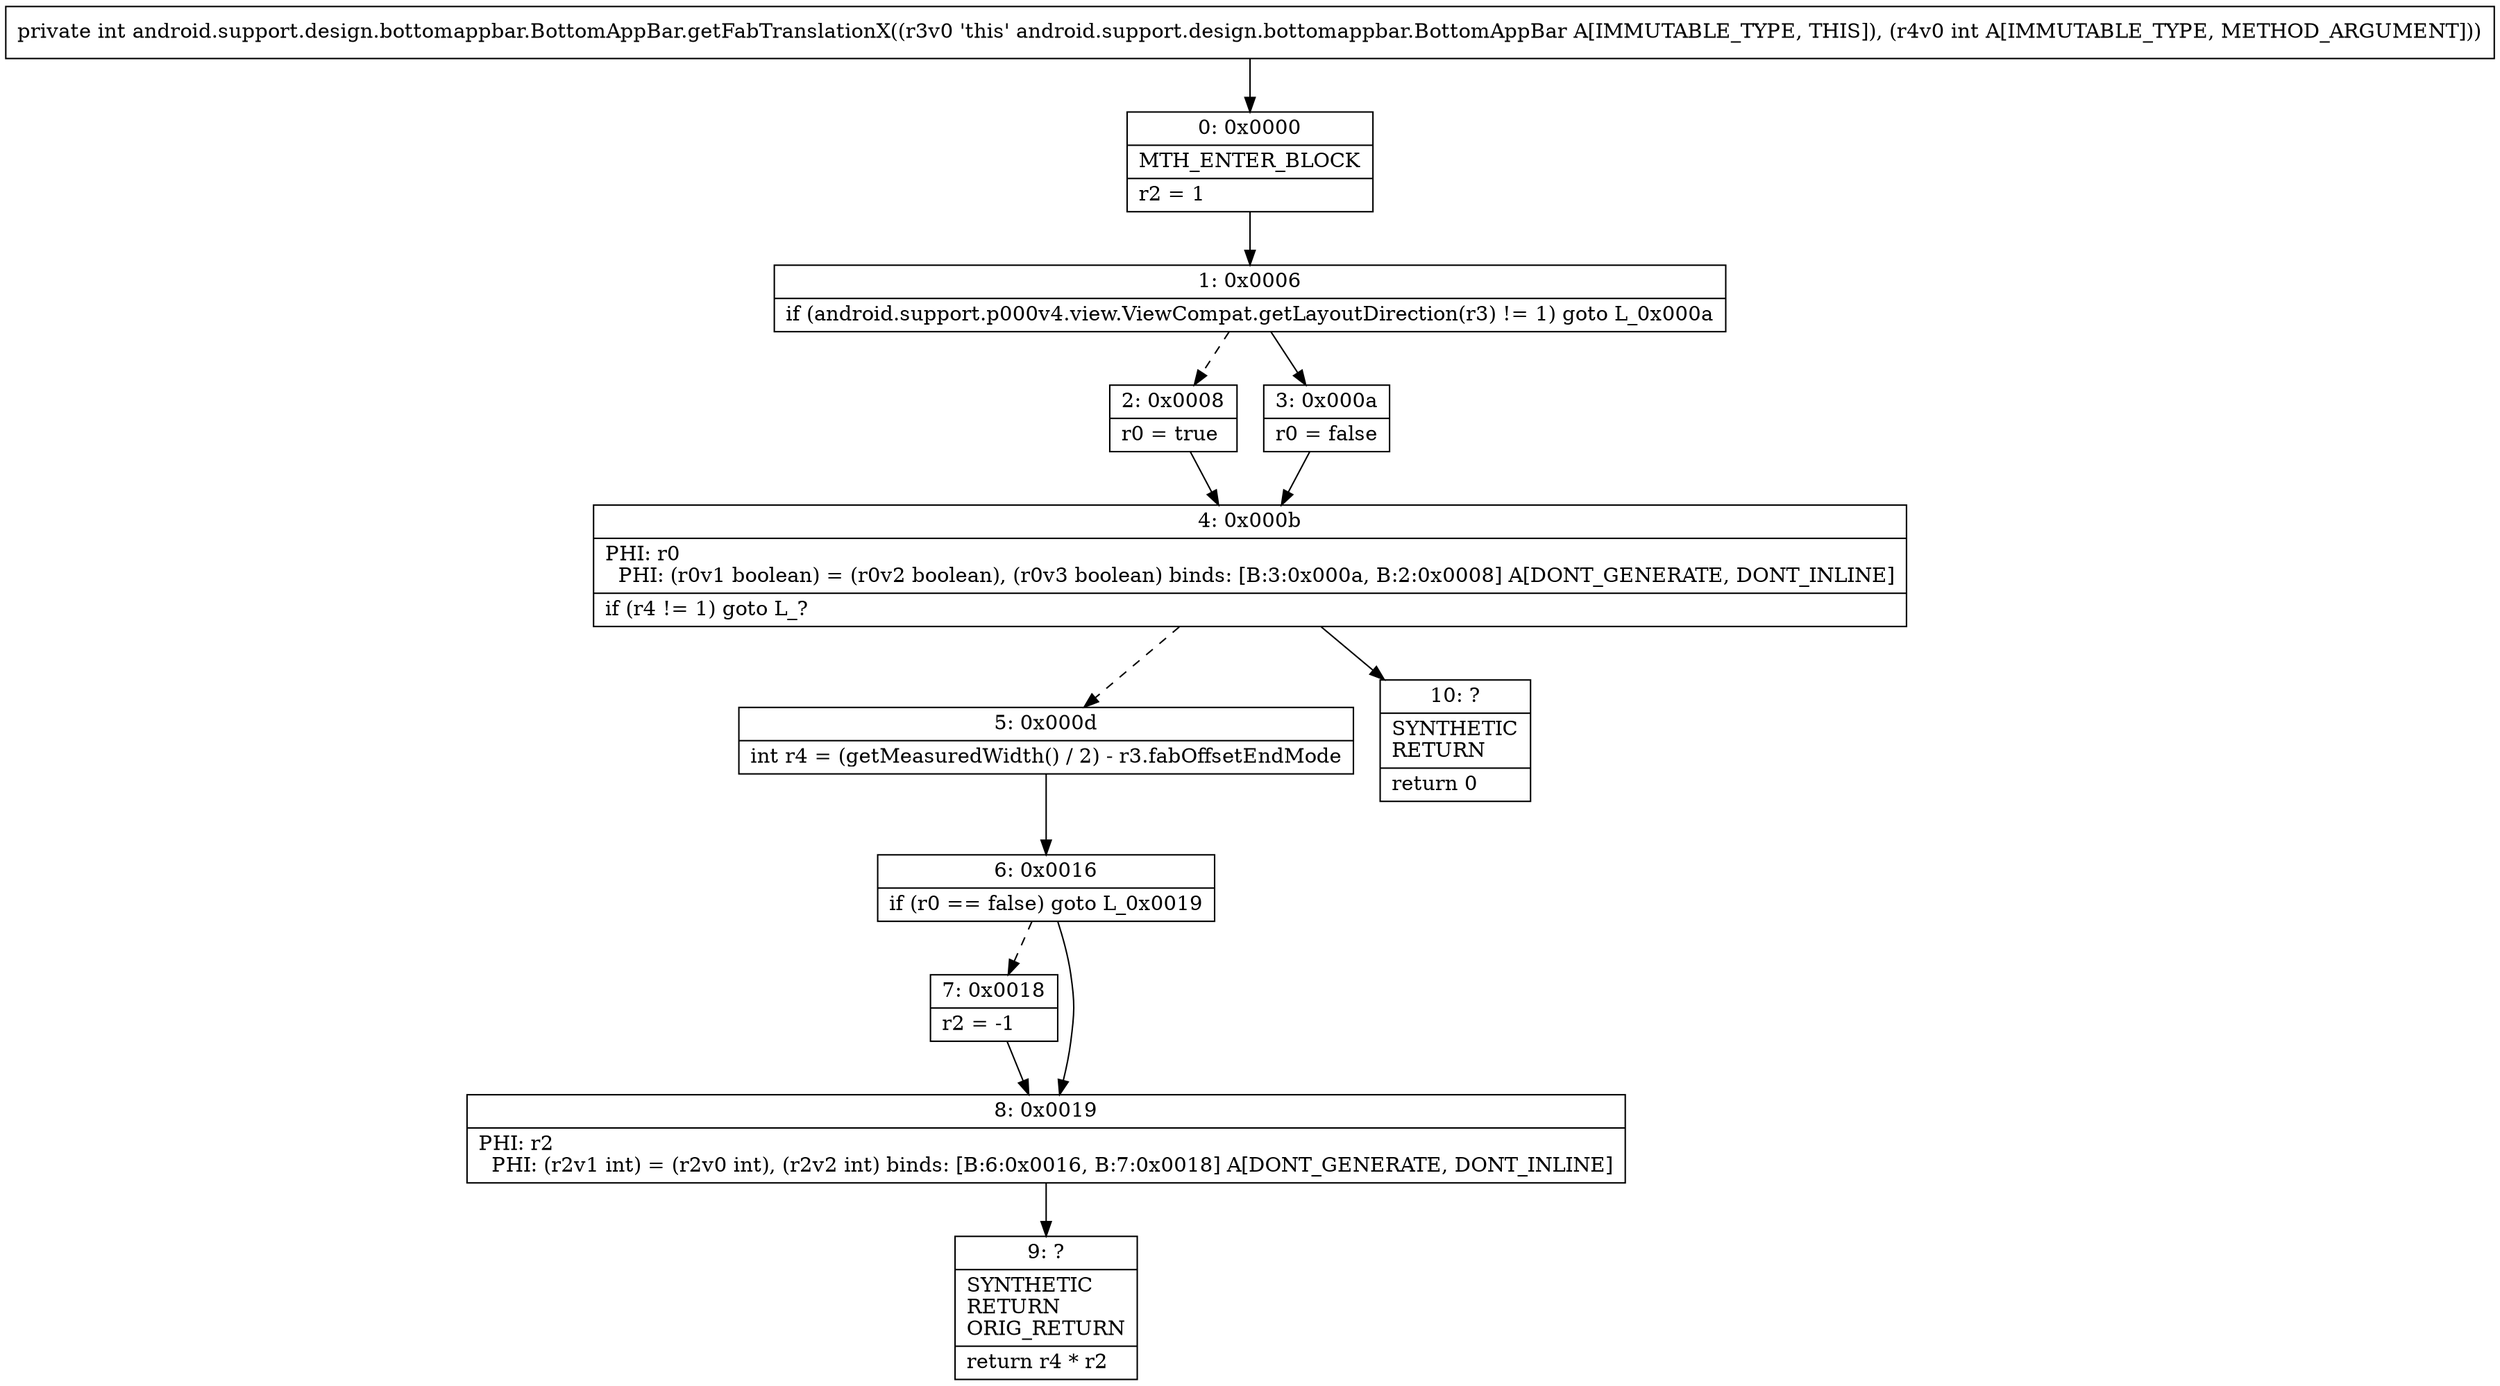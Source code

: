 digraph "CFG forandroid.support.design.bottomappbar.BottomAppBar.getFabTranslationX(I)I" {
Node_0 [shape=record,label="{0\:\ 0x0000|MTH_ENTER_BLOCK\l|r2 = 1\l}"];
Node_1 [shape=record,label="{1\:\ 0x0006|if (android.support.p000v4.view.ViewCompat.getLayoutDirection(r3) != 1) goto L_0x000a\l}"];
Node_2 [shape=record,label="{2\:\ 0x0008|r0 = true\l}"];
Node_3 [shape=record,label="{3\:\ 0x000a|r0 = false\l}"];
Node_4 [shape=record,label="{4\:\ 0x000b|PHI: r0 \l  PHI: (r0v1 boolean) = (r0v2 boolean), (r0v3 boolean) binds: [B:3:0x000a, B:2:0x0008] A[DONT_GENERATE, DONT_INLINE]\l|if (r4 != 1) goto L_?\l}"];
Node_5 [shape=record,label="{5\:\ 0x000d|int r4 = (getMeasuredWidth() \/ 2) \- r3.fabOffsetEndMode\l}"];
Node_6 [shape=record,label="{6\:\ 0x0016|if (r0 == false) goto L_0x0019\l}"];
Node_7 [shape=record,label="{7\:\ 0x0018|r2 = \-1\l}"];
Node_8 [shape=record,label="{8\:\ 0x0019|PHI: r2 \l  PHI: (r2v1 int) = (r2v0 int), (r2v2 int) binds: [B:6:0x0016, B:7:0x0018] A[DONT_GENERATE, DONT_INLINE]\l}"];
Node_9 [shape=record,label="{9\:\ ?|SYNTHETIC\lRETURN\lORIG_RETURN\l|return r4 * r2\l}"];
Node_10 [shape=record,label="{10\:\ ?|SYNTHETIC\lRETURN\l|return 0\l}"];
MethodNode[shape=record,label="{private int android.support.design.bottomappbar.BottomAppBar.getFabTranslationX((r3v0 'this' android.support.design.bottomappbar.BottomAppBar A[IMMUTABLE_TYPE, THIS]), (r4v0 int A[IMMUTABLE_TYPE, METHOD_ARGUMENT])) }"];
MethodNode -> Node_0;
Node_0 -> Node_1;
Node_1 -> Node_2[style=dashed];
Node_1 -> Node_3;
Node_2 -> Node_4;
Node_3 -> Node_4;
Node_4 -> Node_5[style=dashed];
Node_4 -> Node_10;
Node_5 -> Node_6;
Node_6 -> Node_7[style=dashed];
Node_6 -> Node_8;
Node_7 -> Node_8;
Node_8 -> Node_9;
}

